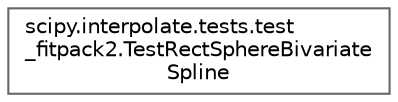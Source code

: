 digraph "Graphical Class Hierarchy"
{
 // LATEX_PDF_SIZE
  bgcolor="transparent";
  edge [fontname=Helvetica,fontsize=10,labelfontname=Helvetica,labelfontsize=10];
  node [fontname=Helvetica,fontsize=10,shape=box,height=0.2,width=0.4];
  rankdir="LR";
  Node0 [id="Node000000",label="scipy.interpolate.tests.test\l_fitpack2.TestRectSphereBivariate\lSpline",height=0.2,width=0.4,color="grey40", fillcolor="white", style="filled",URL="$da/d56/classscipy_1_1interpolate_1_1tests_1_1test__fitpack2_1_1TestRectSphereBivariateSpline.html",tooltip=" "];
}
